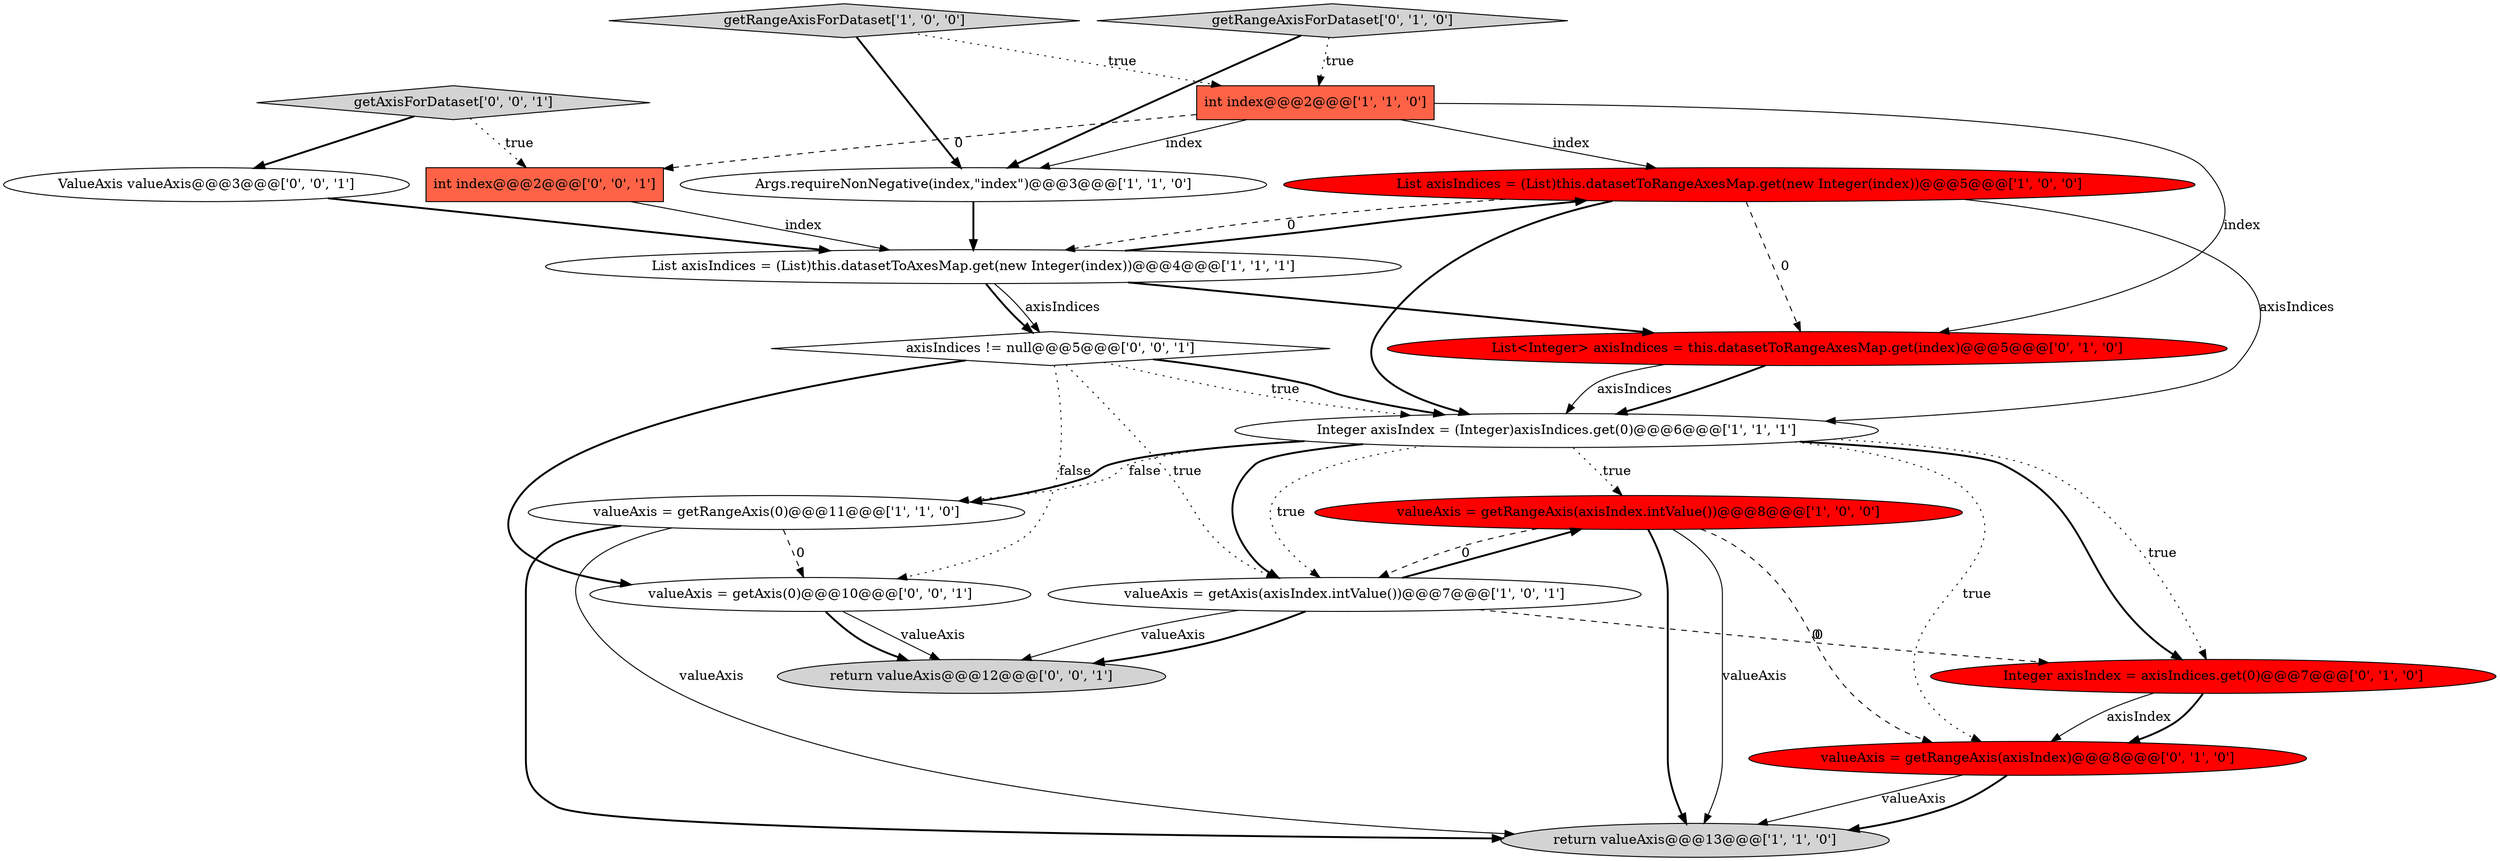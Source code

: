 digraph {
5 [style = filled, label = "int index@@@2@@@['1', '1', '0']", fillcolor = tomato, shape = box image = "AAA0AAABBB1BBB"];
6 [style = filled, label = "List axisIndices = (List)this.datasetToRangeAxesMap.get(new Integer(index))@@@5@@@['1', '0', '0']", fillcolor = red, shape = ellipse image = "AAA1AAABBB1BBB"];
14 [style = filled, label = "int index@@@2@@@['0', '0', '1']", fillcolor = tomato, shape = box image = "AAA0AAABBB3BBB"];
15 [style = filled, label = "valueAxis = getAxis(0)@@@10@@@['0', '0', '1']", fillcolor = white, shape = ellipse image = "AAA0AAABBB3BBB"];
10 [style = filled, label = "List<Integer> axisIndices = this.datasetToRangeAxesMap.get(index)@@@5@@@['0', '1', '0']", fillcolor = red, shape = ellipse image = "AAA1AAABBB2BBB"];
0 [style = filled, label = "valueAxis = getRangeAxis(axisIndex.intValue())@@@8@@@['1', '0', '0']", fillcolor = red, shape = ellipse image = "AAA1AAABBB1BBB"];
18 [style = filled, label = "getAxisForDataset['0', '0', '1']", fillcolor = lightgray, shape = diamond image = "AAA0AAABBB3BBB"];
19 [style = filled, label = "return valueAxis@@@12@@@['0', '0', '1']", fillcolor = lightgray, shape = ellipse image = "AAA0AAABBB3BBB"];
16 [style = filled, label = "ValueAxis valueAxis@@@3@@@['0', '0', '1']", fillcolor = white, shape = ellipse image = "AAA0AAABBB3BBB"];
7 [style = filled, label = "return valueAxis@@@13@@@['1', '1', '0']", fillcolor = lightgray, shape = ellipse image = "AAA0AAABBB1BBB"];
13 [style = filled, label = "valueAxis = getRangeAxis(axisIndex)@@@8@@@['0', '1', '0']", fillcolor = red, shape = ellipse image = "AAA1AAABBB2BBB"];
1 [style = filled, label = "getRangeAxisForDataset['1', '0', '0']", fillcolor = lightgray, shape = diamond image = "AAA0AAABBB1BBB"];
17 [style = filled, label = "axisIndices != null@@@5@@@['0', '0', '1']", fillcolor = white, shape = diamond image = "AAA0AAABBB3BBB"];
2 [style = filled, label = "valueAxis = getAxis(axisIndex.intValue())@@@7@@@['1', '0', '1']", fillcolor = white, shape = ellipse image = "AAA0AAABBB1BBB"];
3 [style = filled, label = "Integer axisIndex = (Integer)axisIndices.get(0)@@@6@@@['1', '1', '1']", fillcolor = white, shape = ellipse image = "AAA0AAABBB1BBB"];
12 [style = filled, label = "Integer axisIndex = axisIndices.get(0)@@@7@@@['0', '1', '0']", fillcolor = red, shape = ellipse image = "AAA1AAABBB2BBB"];
11 [style = filled, label = "getRangeAxisForDataset['0', '1', '0']", fillcolor = lightgray, shape = diamond image = "AAA0AAABBB2BBB"];
4 [style = filled, label = "Args.requireNonNegative(index,\"index\")@@@3@@@['1', '1', '0']", fillcolor = white, shape = ellipse image = "AAA0AAABBB1BBB"];
8 [style = filled, label = "List axisIndices = (List)this.datasetToAxesMap.get(new Integer(index))@@@4@@@['1', '1', '1']", fillcolor = white, shape = ellipse image = "AAA0AAABBB1BBB"];
9 [style = filled, label = "valueAxis = getRangeAxis(0)@@@11@@@['1', '1', '0']", fillcolor = white, shape = ellipse image = "AAA0AAABBB1BBB"];
5->10 [style = solid, label="index"];
6->3 [style = bold, label=""];
8->10 [style = bold, label=""];
1->4 [style = bold, label=""];
3->9 [style = dotted, label="false"];
6->8 [style = dashed, label="0"];
2->19 [style = bold, label=""];
5->14 [style = dashed, label="0"];
16->8 [style = bold, label=""];
11->4 [style = bold, label=""];
14->8 [style = solid, label="index"];
2->19 [style = solid, label="valueAxis"];
10->3 [style = bold, label=""];
8->6 [style = bold, label=""];
6->3 [style = solid, label="axisIndices"];
11->5 [style = dotted, label="true"];
3->12 [style = bold, label=""];
5->6 [style = solid, label="index"];
9->7 [style = bold, label=""];
15->19 [style = bold, label=""];
0->7 [style = solid, label="valueAxis"];
13->7 [style = solid, label="valueAxis"];
17->3 [style = dotted, label="true"];
17->15 [style = dotted, label="false"];
18->14 [style = dotted, label="true"];
8->17 [style = solid, label="axisIndices"];
12->13 [style = solid, label="axisIndex"];
9->7 [style = solid, label="valueAxis"];
0->7 [style = bold, label=""];
6->10 [style = dashed, label="0"];
3->9 [style = bold, label=""];
8->17 [style = bold, label=""];
12->13 [style = bold, label=""];
2->12 [style = dashed, label="0"];
2->0 [style = bold, label=""];
3->2 [style = bold, label=""];
9->15 [style = dashed, label="0"];
13->7 [style = bold, label=""];
3->12 [style = dotted, label="true"];
0->13 [style = dashed, label="0"];
15->19 [style = solid, label="valueAxis"];
17->15 [style = bold, label=""];
3->0 [style = dotted, label="true"];
17->3 [style = bold, label=""];
4->8 [style = bold, label=""];
0->2 [style = dashed, label="0"];
17->2 [style = dotted, label="true"];
5->4 [style = solid, label="index"];
1->5 [style = dotted, label="true"];
3->13 [style = dotted, label="true"];
3->2 [style = dotted, label="true"];
10->3 [style = solid, label="axisIndices"];
18->16 [style = bold, label=""];
}
